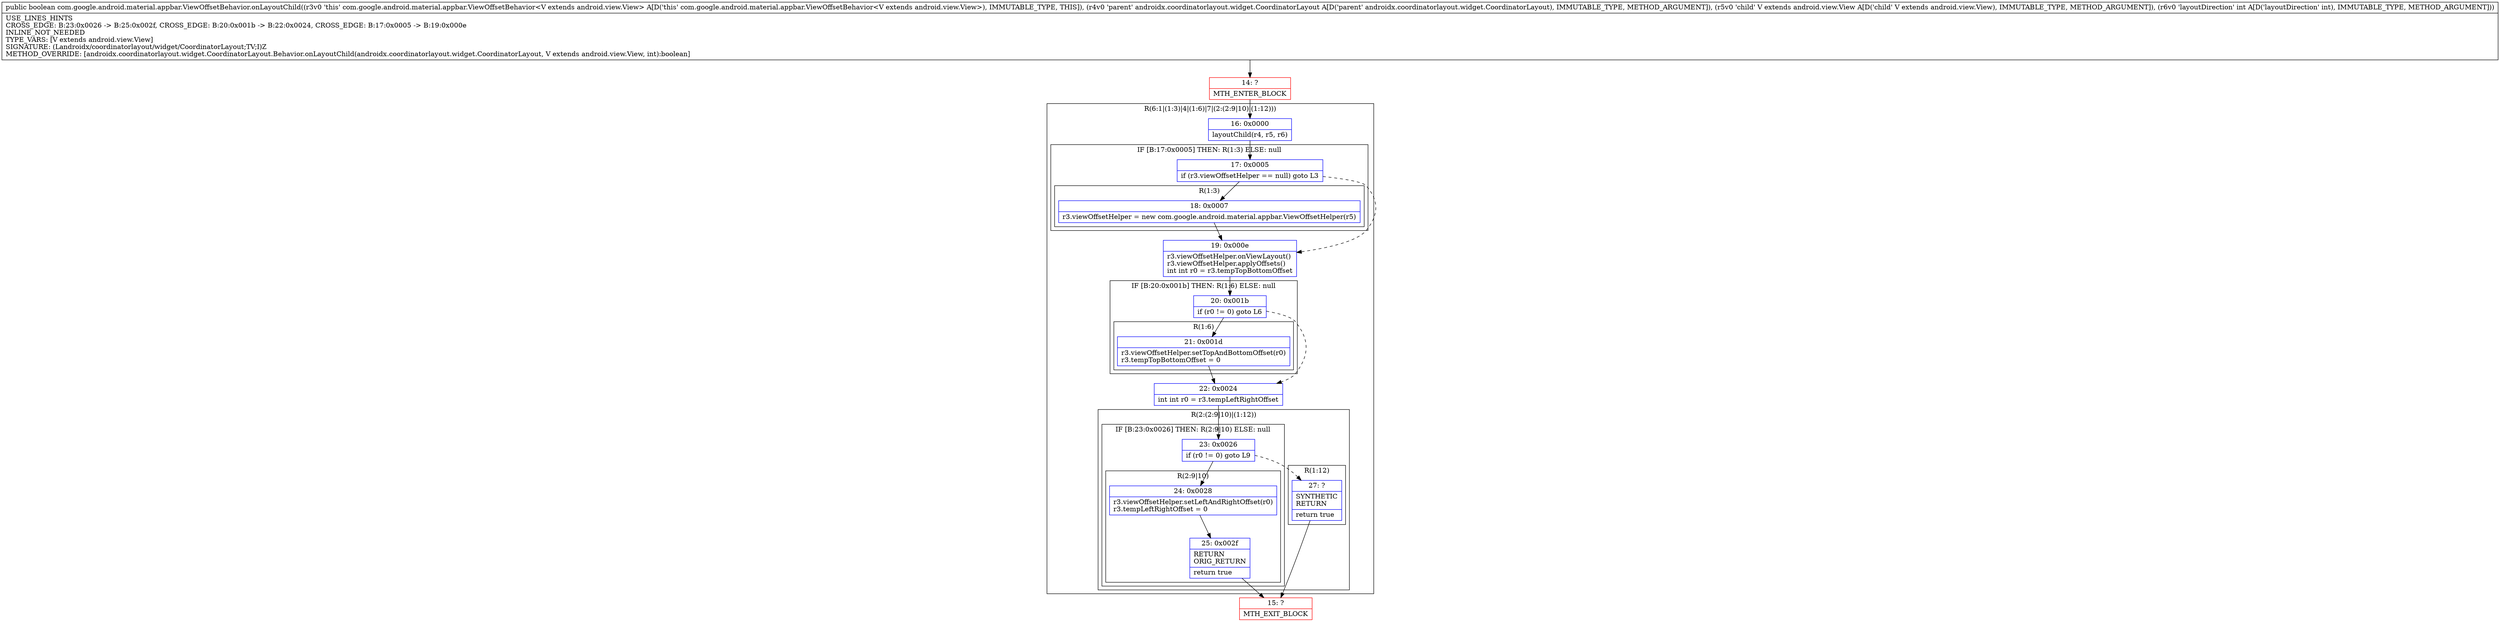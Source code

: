 digraph "CFG forcom.google.android.material.appbar.ViewOffsetBehavior.onLayoutChild(Landroidx\/coordinatorlayout\/widget\/CoordinatorLayout;Landroid\/view\/View;I)Z" {
subgraph cluster_Region_1449042369 {
label = "R(6:1|(1:3)|4|(1:6)|7|(2:(2:9|10)|(1:12)))";
node [shape=record,color=blue];
Node_16 [shape=record,label="{16\:\ 0x0000|layoutChild(r4, r5, r6)\l}"];
subgraph cluster_IfRegion_931498433 {
label = "IF [B:17:0x0005] THEN: R(1:3) ELSE: null";
node [shape=record,color=blue];
Node_17 [shape=record,label="{17\:\ 0x0005|if (r3.viewOffsetHelper == null) goto L3\l}"];
subgraph cluster_Region_430459831 {
label = "R(1:3)";
node [shape=record,color=blue];
Node_18 [shape=record,label="{18\:\ 0x0007|r3.viewOffsetHelper = new com.google.android.material.appbar.ViewOffsetHelper(r5)\l}"];
}
}
Node_19 [shape=record,label="{19\:\ 0x000e|r3.viewOffsetHelper.onViewLayout()\lr3.viewOffsetHelper.applyOffsets()\lint int r0 = r3.tempTopBottomOffset\l}"];
subgraph cluster_IfRegion_748854709 {
label = "IF [B:20:0x001b] THEN: R(1:6) ELSE: null";
node [shape=record,color=blue];
Node_20 [shape=record,label="{20\:\ 0x001b|if (r0 != 0) goto L6\l}"];
subgraph cluster_Region_1118987498 {
label = "R(1:6)";
node [shape=record,color=blue];
Node_21 [shape=record,label="{21\:\ 0x001d|r3.viewOffsetHelper.setTopAndBottomOffset(r0)\lr3.tempTopBottomOffset = 0\l}"];
}
}
Node_22 [shape=record,label="{22\:\ 0x0024|int int r0 = r3.tempLeftRightOffset\l}"];
subgraph cluster_Region_2104999837 {
label = "R(2:(2:9|10)|(1:12))";
node [shape=record,color=blue];
subgraph cluster_IfRegion_1010001704 {
label = "IF [B:23:0x0026] THEN: R(2:9|10) ELSE: null";
node [shape=record,color=blue];
Node_23 [shape=record,label="{23\:\ 0x0026|if (r0 != 0) goto L9\l}"];
subgraph cluster_Region_532715974 {
label = "R(2:9|10)";
node [shape=record,color=blue];
Node_24 [shape=record,label="{24\:\ 0x0028|r3.viewOffsetHelper.setLeftAndRightOffset(r0)\lr3.tempLeftRightOffset = 0\l}"];
Node_25 [shape=record,label="{25\:\ 0x002f|RETURN\lORIG_RETURN\l|return true\l}"];
}
}
subgraph cluster_Region_402873618 {
label = "R(1:12)";
node [shape=record,color=blue];
Node_27 [shape=record,label="{27\:\ ?|SYNTHETIC\lRETURN\l|return true\l}"];
}
}
}
Node_14 [shape=record,color=red,label="{14\:\ ?|MTH_ENTER_BLOCK\l}"];
Node_15 [shape=record,color=red,label="{15\:\ ?|MTH_EXIT_BLOCK\l}"];
MethodNode[shape=record,label="{public boolean com.google.android.material.appbar.ViewOffsetBehavior.onLayoutChild((r3v0 'this' com.google.android.material.appbar.ViewOffsetBehavior\<V extends android.view.View\> A[D('this' com.google.android.material.appbar.ViewOffsetBehavior\<V extends android.view.View\>), IMMUTABLE_TYPE, THIS]), (r4v0 'parent' androidx.coordinatorlayout.widget.CoordinatorLayout A[D('parent' androidx.coordinatorlayout.widget.CoordinatorLayout), IMMUTABLE_TYPE, METHOD_ARGUMENT]), (r5v0 'child' V extends android.view.View A[D('child' V extends android.view.View), IMMUTABLE_TYPE, METHOD_ARGUMENT]), (r6v0 'layoutDirection' int A[D('layoutDirection' int), IMMUTABLE_TYPE, METHOD_ARGUMENT]))  | USE_LINES_HINTS\lCROSS_EDGE: B:23:0x0026 \-\> B:25:0x002f, CROSS_EDGE: B:20:0x001b \-\> B:22:0x0024, CROSS_EDGE: B:17:0x0005 \-\> B:19:0x000e\lINLINE_NOT_NEEDED\lTYPE_VARS: [V extends android.view.View]\lSIGNATURE: (Landroidx\/coordinatorlayout\/widget\/CoordinatorLayout;TV;I)Z\lMETHOD_OVERRIDE: [androidx.coordinatorlayout.widget.CoordinatorLayout.Behavior.onLayoutChild(androidx.coordinatorlayout.widget.CoordinatorLayout, V extends android.view.View, int):boolean]\l}"];
MethodNode -> Node_14;Node_16 -> Node_17;
Node_17 -> Node_18;
Node_17 -> Node_19[style=dashed];
Node_18 -> Node_19;
Node_19 -> Node_20;
Node_20 -> Node_21;
Node_20 -> Node_22[style=dashed];
Node_21 -> Node_22;
Node_22 -> Node_23;
Node_23 -> Node_24;
Node_23 -> Node_27[style=dashed];
Node_24 -> Node_25;
Node_25 -> Node_15;
Node_27 -> Node_15;
Node_14 -> Node_16;
}

